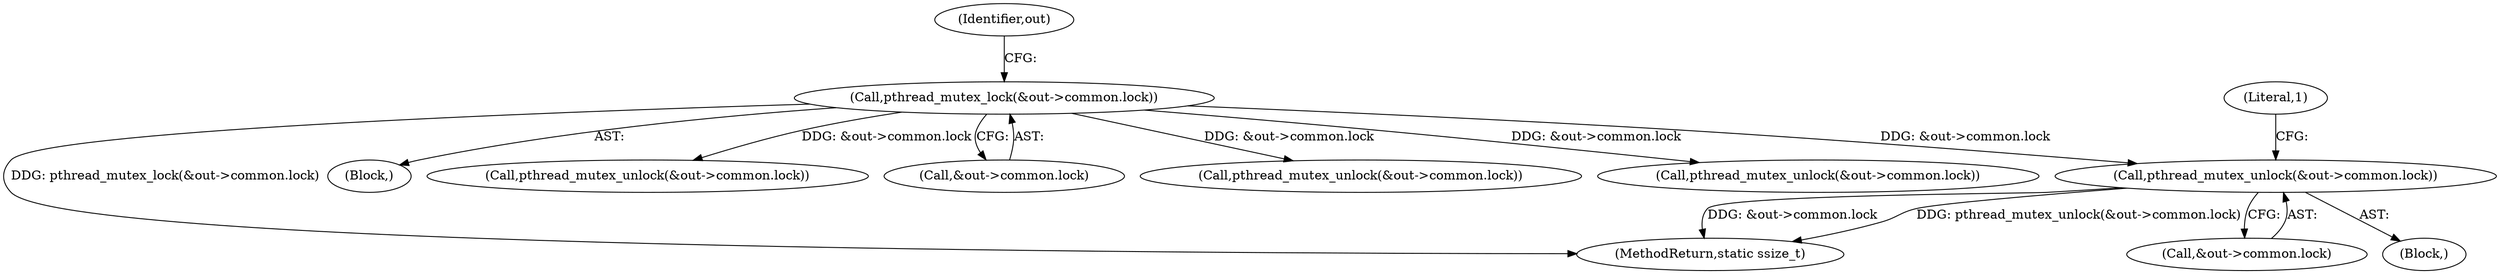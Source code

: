 digraph "0_Android_472271b153c5dc53c28beac55480a8d8434b2d5c_4@API" {
"1000214" [label="(Call,pthread_mutex_unlock(&out->common.lock))"];
"1000122" [label="(Call,pthread_mutex_lock(&out->common.lock))"];
"1000214" [label="(Call,pthread_mutex_unlock(&out->common.lock))"];
"1000303" [label="(MethodReturn,static ssize_t)"];
"1000106" [label="(Block,)"];
"1000192" [label="(Call,pthread_mutex_unlock(&out->common.lock))"];
"1000215" [label="(Call,&out->common.lock)"];
"1000211" [label="(Block,)"];
"1000123" [label="(Call,&out->common.lock)"];
"1000224" [label="(Call,pthread_mutex_unlock(&out->common.lock))"];
"1000140" [label="(Call,pthread_mutex_unlock(&out->common.lock))"];
"1000133" [label="(Identifier,out)"];
"1000122" [label="(Call,pthread_mutex_lock(&out->common.lock))"];
"1000223" [label="(Literal,1)"];
"1000214" -> "1000211"  [label="AST: "];
"1000214" -> "1000215"  [label="CFG: "];
"1000215" -> "1000214"  [label="AST: "];
"1000223" -> "1000214"  [label="CFG: "];
"1000214" -> "1000303"  [label="DDG: pthread_mutex_unlock(&out->common.lock)"];
"1000214" -> "1000303"  [label="DDG: &out->common.lock"];
"1000122" -> "1000214"  [label="DDG: &out->common.lock"];
"1000122" -> "1000106"  [label="AST: "];
"1000122" -> "1000123"  [label="CFG: "];
"1000123" -> "1000122"  [label="AST: "];
"1000133" -> "1000122"  [label="CFG: "];
"1000122" -> "1000303"  [label="DDG: pthread_mutex_lock(&out->common.lock)"];
"1000122" -> "1000140"  [label="DDG: &out->common.lock"];
"1000122" -> "1000192"  [label="DDG: &out->common.lock"];
"1000122" -> "1000224"  [label="DDG: &out->common.lock"];
}
